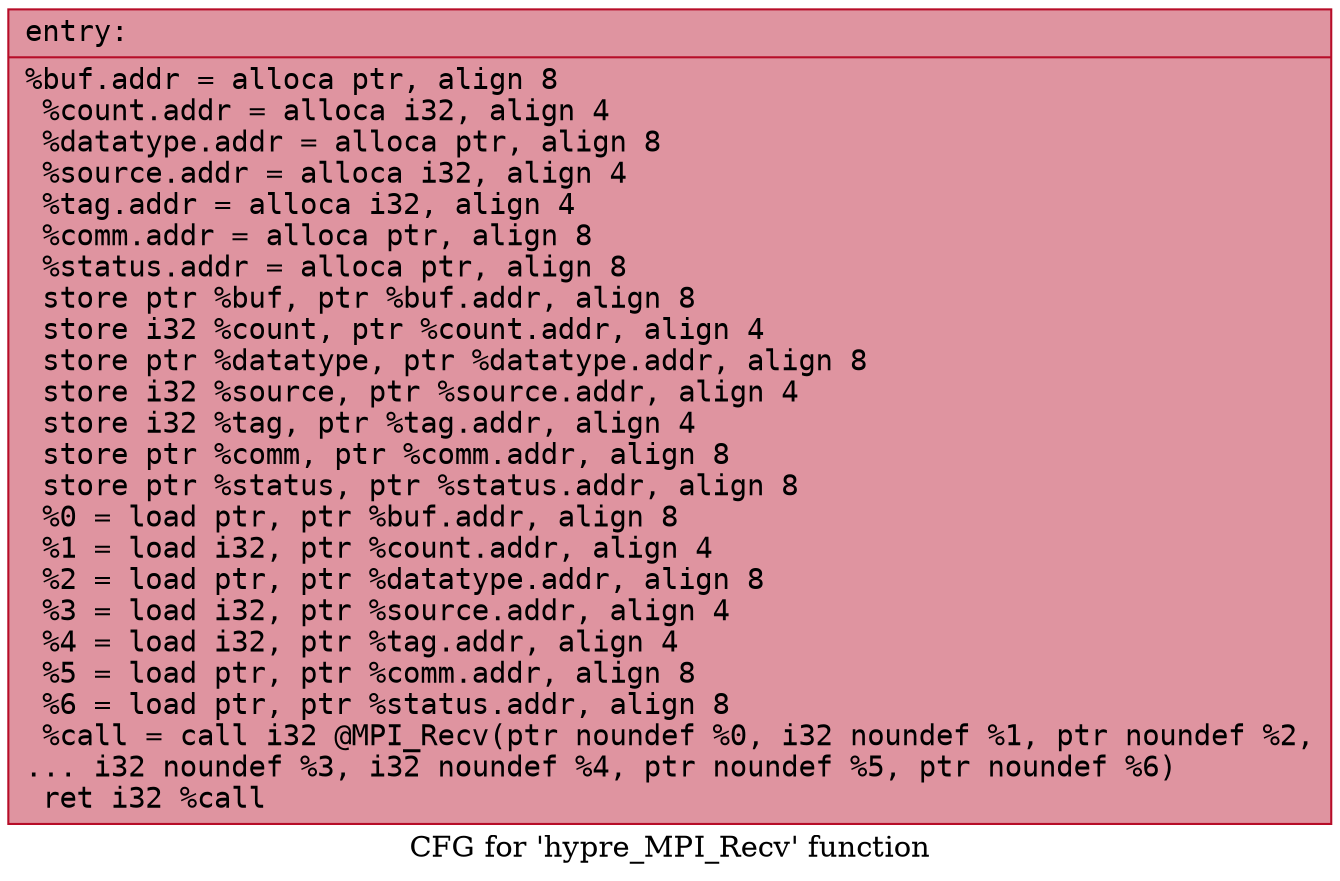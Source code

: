 digraph "CFG for 'hypre_MPI_Recv' function" {
	label="CFG for 'hypre_MPI_Recv' function";

	Node0x5555d66467b0 [shape=record,color="#b70d28ff", style=filled, fillcolor="#b70d2870" fontname="Courier",label="{entry:\l|  %buf.addr = alloca ptr, align 8\l  %count.addr = alloca i32, align 4\l  %datatype.addr = alloca ptr, align 8\l  %source.addr = alloca i32, align 4\l  %tag.addr = alloca i32, align 4\l  %comm.addr = alloca ptr, align 8\l  %status.addr = alloca ptr, align 8\l  store ptr %buf, ptr %buf.addr, align 8\l  store i32 %count, ptr %count.addr, align 4\l  store ptr %datatype, ptr %datatype.addr, align 8\l  store i32 %source, ptr %source.addr, align 4\l  store i32 %tag, ptr %tag.addr, align 4\l  store ptr %comm, ptr %comm.addr, align 8\l  store ptr %status, ptr %status.addr, align 8\l  %0 = load ptr, ptr %buf.addr, align 8\l  %1 = load i32, ptr %count.addr, align 4\l  %2 = load ptr, ptr %datatype.addr, align 8\l  %3 = load i32, ptr %source.addr, align 4\l  %4 = load i32, ptr %tag.addr, align 4\l  %5 = load ptr, ptr %comm.addr, align 8\l  %6 = load ptr, ptr %status.addr, align 8\l  %call = call i32 @MPI_Recv(ptr noundef %0, i32 noundef %1, ptr noundef %2,\l... i32 noundef %3, i32 noundef %4, ptr noundef %5, ptr noundef %6)\l  ret i32 %call\l}"];
}
